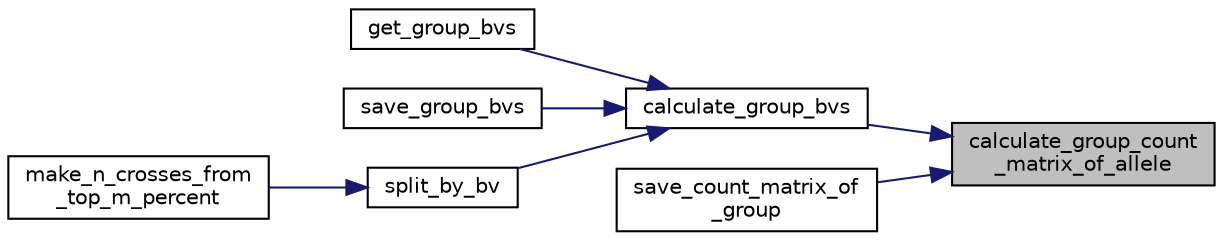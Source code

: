 digraph "calculate_group_count_matrix_of_allele"
{
 // LATEX_PDF_SIZE
  edge [fontname="Helvetica",fontsize="10",labelfontname="Helvetica",labelfontsize="10"];
  node [fontname="Helvetica",fontsize="10",shape=record];
  rankdir="RL";
  Node1 [label="calculate_group_count\l_matrix_of_allele",height=0.2,width=0.4,color="black", fillcolor="grey75", style="filled", fontcolor="black",tooltip="Calculates the number of times at each marker that a particular allele appears for each genotype in a..."];
  Node1 -> Node2 [dir="back",color="midnightblue",fontsize="10",style="solid",fontname="Helvetica"];
  Node2 [label="calculate_group_bvs",height=0.2,width=0.4,color="black", fillcolor="white", style="filled",URL="$group__calculators.html#ga7f80905718ac87e9da1c30a2cec77ea6",tooltip="Calculates the fitness metric/breeding value for each genotype in the AlleleMatrix in a certain group..."];
  Node2 -> Node3 [dir="back",color="midnightblue",fontsize="10",style="solid",fontname="Helvetica"];
  Node3 [label="get_group_bvs",height=0.2,width=0.4,color="black", fillcolor="white", style="filled",URL="$group__getters.html#ga5588ab0e42298444cc56d81cbd07790c",tooltip="Gets the breeding values/breeding values/fitnesses of each member of the group."];
  Node2 -> Node4 [dir="back",color="midnightblue",fontsize="10",style="solid",fontname="Helvetica"];
  Node4 [label="save_group_bvs",height=0.2,width=0.4,color="black", fillcolor="white", style="filled",URL="$group__savers.html#ga0da46978e8e546af5eb3b2635902a82b",tooltip="Print the breeding value of each genotype in a group to a file."];
  Node2 -> Node5 [dir="back",color="midnightblue",fontsize="10",style="solid",fontname="Helvetica"];
  Node5 [label="split_by_bv",height=0.2,width=0.4,color="black", fillcolor="white", style="filled",URL="$group__calculators.html#gae34db60faf62b898d0572ea6c039b96a",tooltip="Takes the top_n individuals in the group with the best breeding values/fitnesses and puts them in a n..."];
  Node5 -> Node6 [dir="back",color="midnightblue",fontsize="10",style="solid",fontname="Helvetica"];
  Node6 [label="make_n_crosses_from\l_top_m_percent",height=0.2,width=0.4,color="black", fillcolor="white", style="filled",URL="$group__crossers.html#ga68aca99a41527b019316c8243e6fc7a7",tooltip="Find the top m percent of a group and perform random crosses between those top individuals."];
  Node1 -> Node7 [dir="back",color="midnightblue",fontsize="10",style="solid",fontname="Helvetica"];
  Node7 [label="save_count_matrix_of\l_group",height=0.2,width=0.4,color="black", fillcolor="white", style="filled",URL="$group__savers.html#gab732ec2d648a6dc01444ef74f780fc70",tooltip="Print the number of copies of a particular allele at each marker of each genotype in a group to a fil..."];
}
